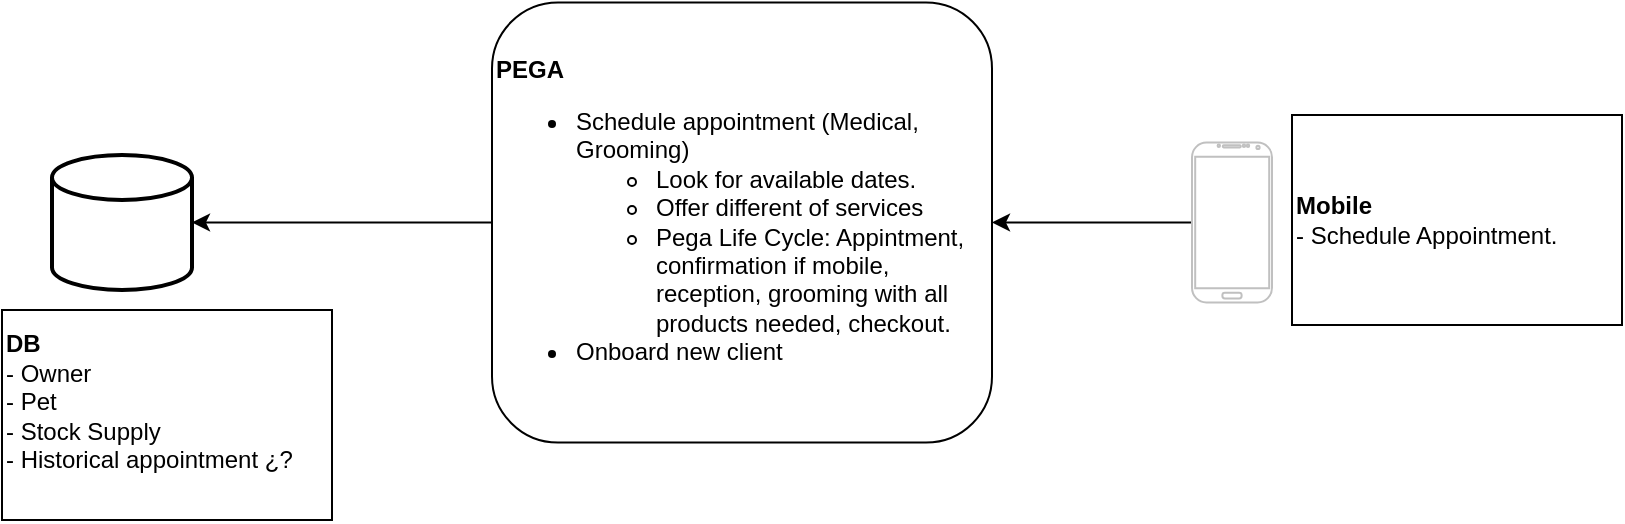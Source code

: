 <mxfile version="23.0.2" type="github">
  <diagram name="Page-1" id="gxXwNX61zRqxg7FvleXQ">
    <mxGraphModel dx="1434" dy="780" grid="1" gridSize="10" guides="1" tooltips="1" connect="1" arrows="1" fold="1" page="1" pageScale="1" pageWidth="850" pageHeight="1100" math="0" shadow="0">
      <root>
        <mxCell id="0" />
        <mxCell id="1" parent="0" />
        <mxCell id="HlsL3-xmzEj45UqrOp5d-1" value="" style="strokeWidth=2;html=1;shape=mxgraph.flowchart.database;whiteSpace=wrap;" vertex="1" parent="1">
          <mxGeometry x="40" y="337.5" width="70" height="67.5" as="geometry" />
        </mxCell>
        <mxCell id="HlsL3-xmzEj45UqrOp5d-2" value="&lt;b&gt;PEGA&lt;/b&gt;&lt;br&gt;&lt;ul&gt;&lt;li&gt;Schedule appointment (Medical, Grooming)&lt;/li&gt;&lt;ul&gt;&lt;li&gt;Look for available dates.&lt;/li&gt;&lt;li&gt;Offer different of services&lt;/li&gt;&lt;li&gt;Pega Life Cycle: Appintment, confirmation if mobile, reception, grooming with all products needed, checkout.&amp;nbsp;&lt;/li&gt;&lt;/ul&gt;&lt;li&gt;Onboard new client&lt;/li&gt;&lt;/ul&gt;" style="rounded=1;whiteSpace=wrap;html=1;align=left;" vertex="1" parent="1">
          <mxGeometry x="260" y="261.25" width="250" height="220" as="geometry" />
        </mxCell>
        <mxCell id="HlsL3-xmzEj45UqrOp5d-4" value="&lt;div style=&quot;&quot;&gt;&lt;span style=&quot;background-color: initial;&quot;&gt;&lt;b&gt;DB&lt;/b&gt;&lt;/span&gt;&lt;/div&gt;&lt;div style=&quot;&quot;&gt;&lt;span style=&quot;background-color: initial;&quot;&gt;- Owner&lt;/span&gt;&lt;/div&gt;&lt;div style=&quot;&quot;&gt;&lt;span style=&quot;background-color: initial;&quot;&gt;- Pet&lt;/span&gt;&lt;/div&gt;&lt;div style=&quot;&quot;&gt;- Stock Supply&lt;/div&gt;&lt;div style=&quot;&quot;&gt;- Historical appointment ¿?&lt;/div&gt;&lt;div style=&quot;&quot;&gt;&lt;br&gt;&lt;/div&gt;" style="whiteSpace=wrap;html=1;align=left;" vertex="1" parent="1">
          <mxGeometry x="15" y="415" width="165" height="105" as="geometry" />
        </mxCell>
        <mxCell id="HlsL3-xmzEj45UqrOp5d-12" style="edgeStyle=orthogonalEdgeStyle;rounded=0;orthogonalLoop=1;jettySize=auto;html=1;" edge="1" parent="1" source="HlsL3-xmzEj45UqrOp5d-5" target="HlsL3-xmzEj45UqrOp5d-2">
          <mxGeometry relative="1" as="geometry" />
        </mxCell>
        <mxCell id="HlsL3-xmzEj45UqrOp5d-5" value="" style="verticalLabelPosition=bottom;verticalAlign=top;html=1;shadow=0;dashed=0;strokeWidth=1;shape=mxgraph.android.phone2;strokeColor=#c0c0c0;" vertex="1" parent="1">
          <mxGeometry x="610" y="331.25" width="40" height="80" as="geometry" />
        </mxCell>
        <mxCell id="HlsL3-xmzEj45UqrOp5d-11" style="edgeStyle=orthogonalEdgeStyle;rounded=0;orthogonalLoop=1;jettySize=auto;html=1;exitX=0;exitY=0.5;exitDx=0;exitDy=0;entryX=1;entryY=0.5;entryDx=0;entryDy=0;entryPerimeter=0;" edge="1" parent="1" source="HlsL3-xmzEj45UqrOp5d-2" target="HlsL3-xmzEj45UqrOp5d-1">
          <mxGeometry relative="1" as="geometry" />
        </mxCell>
        <mxCell id="HlsL3-xmzEj45UqrOp5d-13" value="&lt;div style=&quot;&quot;&gt;&lt;span style=&quot;background-color: initial;&quot;&gt;&lt;b&gt;Mobile&lt;/b&gt;&lt;/span&gt;&lt;/div&gt;&lt;div style=&quot;&quot;&gt;&lt;span style=&quot;background-color: initial;&quot;&gt;- Schedule Appointment.&lt;/span&gt;&lt;/div&gt;" style="whiteSpace=wrap;html=1;align=left;" vertex="1" parent="1">
          <mxGeometry x="660" y="317.5" width="165" height="105" as="geometry" />
        </mxCell>
      </root>
    </mxGraphModel>
  </diagram>
</mxfile>
